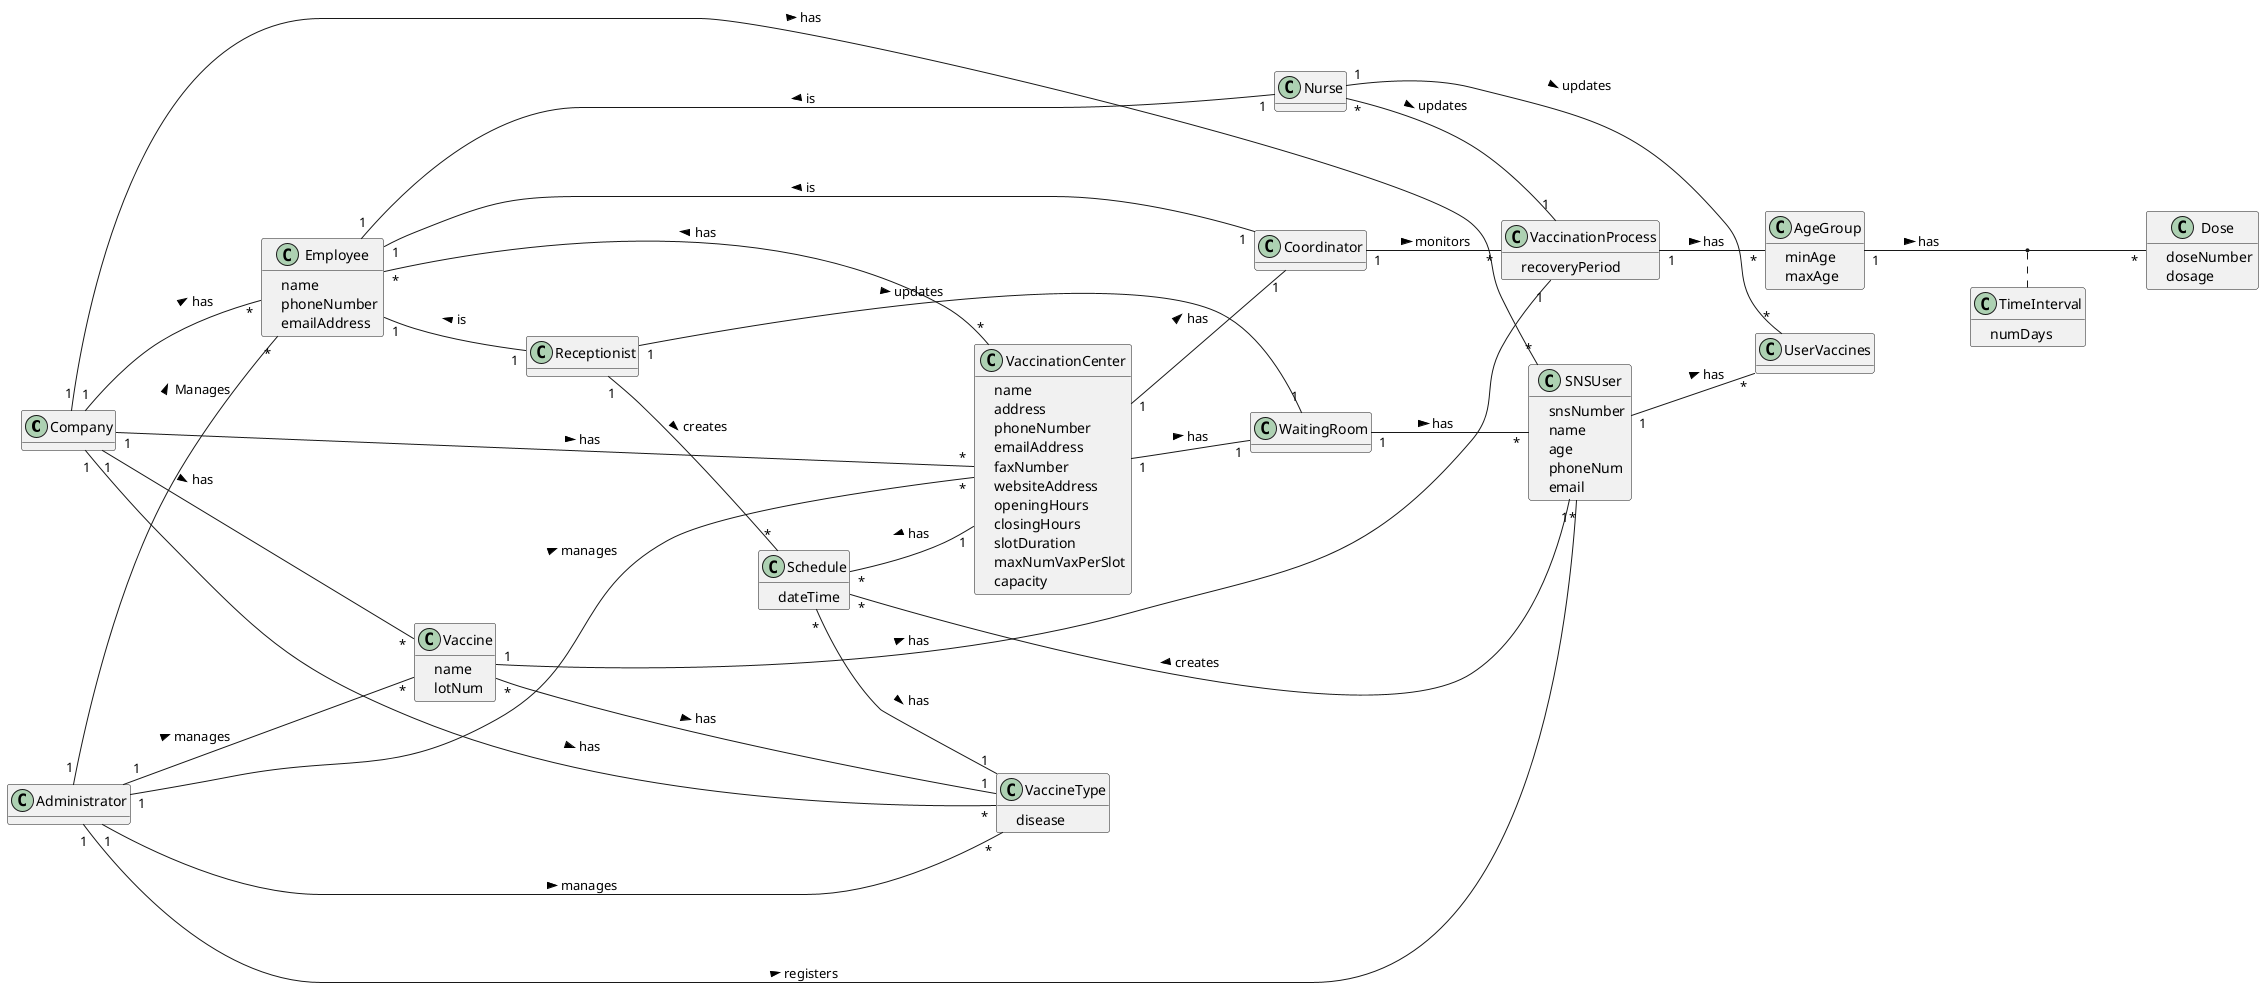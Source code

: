 @startuml
hide methods
left to right direction
skinparam classAttributeIconSize 3



class Company{

}

class Coordinator{

}

class Nurse {


}

class Receptionist{

}

class Administrator{

}


class Employee{
    -name
    -phoneNumber
    -emailAddress
}

class VaccinationCenter {
    -name
    -address
    -phoneNumber
    -emailAddress
    -faxNumber
    -websiteAddress
    -openingHours
    -closingHours
    -slotDuration
    -maxNumVaxPerSlot
    -capacity

}

class Schedule{
    -dateTime
}

class SNSUser {
    -snsNumber
    -name
    -age
    -phoneNum
    -email
}

class UserVaccines{



}

class VaccineType{
    -disease

}

class Vaccine{
    -name
    -lotNum
}


class VaccinationProcess{
    -recoveryPeriod
}

class AgeGroup{
    -minAge
    -maxAge
}
class Dose{
    -doseNumber
    -dosage
}

class TimeInterval{
    -numDays
}

Company "1" -- "*" Employee: has >
Company "1" -- "*" SNSUser: has >
Company "1" -- "*" VaccineType: has >
Company "1" -- "*" Vaccine: has >
Company "1" -- "*" VaccinationCenter: has >

Employee "1" -- "1" Nurse: is <
Employee "1" -- "1" Receptionist: is <
Employee "1" -- "1" Coordinator: is <
Administrator "1" -- "*" Employee: Manages >

Employee "*" -- "*" VaccinationCenter: has <

Nurse "*" -- "1" VaccinationProcess: updates >
Nurse "1" -- "*" UserVaccines: updates >

Receptionist "1" -- "1" WaitingRoom: updates >
WaitingRoom "1" -- "*" SNSUser: has >

Vaccine "1" -- "1" VaccinationProcess: has >
Vaccine "*" -- "1" VaccineType: has >
VaccinationProcess "1" -- "*" AgeGroup: has >
AgeGroup "1" -- "*" Dose: has >
(AgeGroup, Dose) .. TimeInterval


VaccinationCenter "1" -- "1" WaitingRoom: has >
VaccinationCenter "1" -- "1" Coordinator: has >

Coordinator "1" -- "*" VaccinationProcess: monitors >

Receptionist "1" -- "*" Schedule: creates >


Schedule "*" -- "1" VaccinationCenter: has <
Schedule "*" -- "1" VaccineType: has >

SNSUser "1" -- "*" Schedule: creates >
SNSUser "1" -- "*" UserVaccines: has >

Administrator "1" -- "*" VaccinationCenter: manages >
Administrator "1" -- "*" SNSUser: registers >
Administrator "1" -- "*" Vaccine: manages >
Administrator "1" -- "*" VaccineType: manages >


@enduml